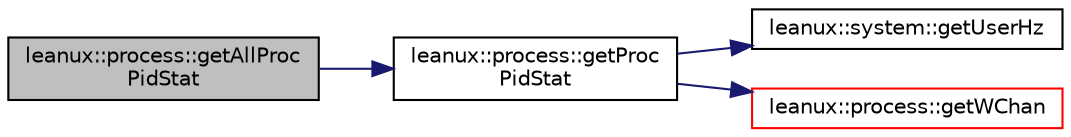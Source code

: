 digraph "leanux::process::getAllProcPidStat"
{
 // LATEX_PDF_SIZE
  bgcolor="transparent";
  edge [fontname="Helvetica",fontsize="10",labelfontname="Helvetica",labelfontsize="10"];
  node [fontname="Helvetica",fontsize="10",shape=record];
  rankdir="LR";
  Node1 [label="leanux::process::getAllProc\lPidStat",height=0.2,width=0.4,color="black", fillcolor="grey75", style="filled", fontcolor="black",tooltip="Get a snapshot of all pids (seen as /proc/PID) into a std::map keyed by pid_t."];
  Node1 -> Node2 [color="midnightblue",fontsize="10",style="solid",fontname="Helvetica"];
  Node2 [label="leanux::process::getProc\lPidStat",height=0.2,width=0.4,color="black",URL="$namespaceleanux_1_1process.html#a6533e64a7e3e102f65df053802c83919",tooltip="Get the ProcPidStat for the pid."];
  Node2 -> Node3 [color="midnightblue",fontsize="10",style="solid",fontname="Helvetica"];
  Node3 [label="leanux::system::getUserHz",height=0.2,width=0.4,color="black",URL="$namespaceleanux_1_1system.html#abb67aa26c6ef63b4ad7b4194f1a8d774",tooltip="Get the number of clock ticks per second."];
  Node2 -> Node4 [color="midnightblue",fontsize="10",style="solid",fontname="Helvetica"];
  Node4 [label="leanux::process::getWChan",height=0.2,width=0.4,color="red",URL="$namespaceleanux_1_1process.html#ae296bd326d85ba028518123373e431ce",tooltip="get the current kernel channel waited on by the process."];
}
